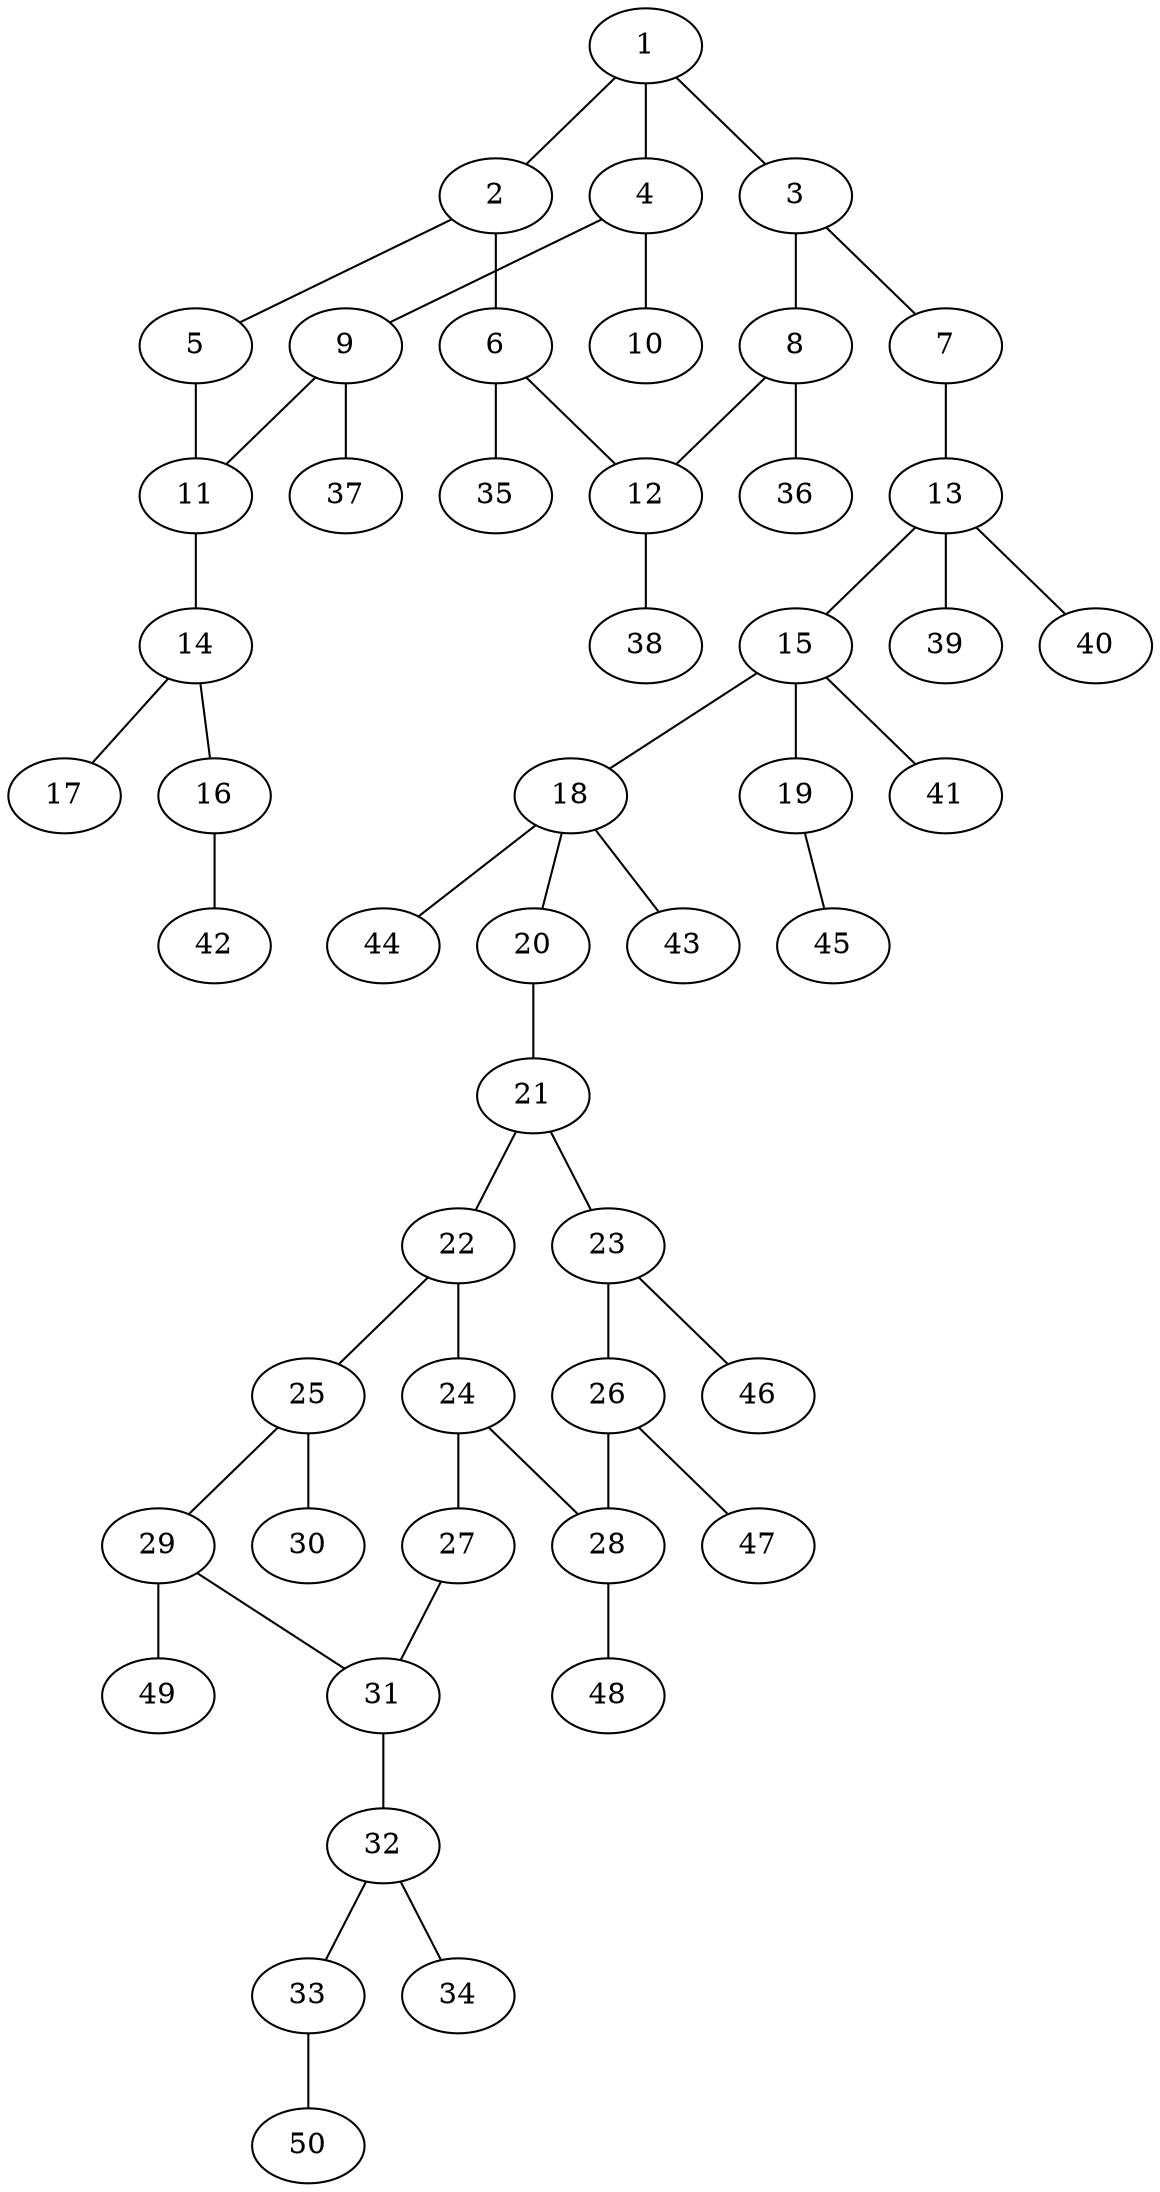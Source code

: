 graph molecule_3990 {
	1	 [chem=C];
	2	 [chem=C];
	1 -- 2	 [valence=2];
	3	 [chem=C];
	1 -- 3	 [valence=1];
	4	 [chem=C];
	1 -- 4	 [valence=1];
	5	 [chem=O];
	2 -- 5	 [valence=1];
	6	 [chem=C];
	2 -- 6	 [valence=1];
	7	 [chem=O];
	3 -- 7	 [valence=1];
	8	 [chem=C];
	3 -- 8	 [valence=2];
	9	 [chem=C];
	4 -- 9	 [valence=1];
	10	 [chem=O];
	4 -- 10	 [valence=2];
	11	 [chem=C];
	5 -- 11	 [valence=1];
	12	 [chem=C];
	6 -- 12	 [valence=2];
	35	 [chem=H];
	6 -- 35	 [valence=1];
	13	 [chem=C];
	7 -- 13	 [valence=1];
	8 -- 12	 [valence=1];
	36	 [chem=H];
	8 -- 36	 [valence=1];
	9 -- 11	 [valence=2];
	37	 [chem=H];
	9 -- 37	 [valence=1];
	14	 [chem=C];
	11 -- 14	 [valence=1];
	38	 [chem=H];
	12 -- 38	 [valence=1];
	15	 [chem=C];
	13 -- 15	 [valence=1];
	39	 [chem=H];
	13 -- 39	 [valence=1];
	40	 [chem=H];
	13 -- 40	 [valence=1];
	16	 [chem=O];
	14 -- 16	 [valence=1];
	17	 [chem=O];
	14 -- 17	 [valence=2];
	18	 [chem=C];
	15 -- 18	 [valence=1];
	19	 [chem=O];
	15 -- 19	 [valence=1];
	41	 [chem=H];
	15 -- 41	 [valence=1];
	42	 [chem=H];
	16 -- 42	 [valence=1];
	20	 [chem=O];
	18 -- 20	 [valence=1];
	43	 [chem=H];
	18 -- 43	 [valence=1];
	44	 [chem=H];
	18 -- 44	 [valence=1];
	45	 [chem=H];
	19 -- 45	 [valence=1];
	21	 [chem=C];
	20 -- 21	 [valence=1];
	22	 [chem=C];
	21 -- 22	 [valence=1];
	23	 [chem=C];
	21 -- 23	 [valence=2];
	24	 [chem=C];
	22 -- 24	 [valence=2];
	25	 [chem=C];
	22 -- 25	 [valence=1];
	26	 [chem=C];
	23 -- 26	 [valence=1];
	46	 [chem=H];
	23 -- 46	 [valence=1];
	27	 [chem=O];
	24 -- 27	 [valence=1];
	28	 [chem=C];
	24 -- 28	 [valence=1];
	29	 [chem=C];
	25 -- 29	 [valence=1];
	30	 [chem=O];
	25 -- 30	 [valence=2];
	26 -- 28	 [valence=2];
	47	 [chem=H];
	26 -- 47	 [valence=1];
	31	 [chem=C];
	27 -- 31	 [valence=1];
	48	 [chem=H];
	28 -- 48	 [valence=1];
	29 -- 31	 [valence=2];
	49	 [chem=H];
	29 -- 49	 [valence=1];
	32	 [chem=C];
	31 -- 32	 [valence=1];
	33	 [chem=O];
	32 -- 33	 [valence=1];
	34	 [chem=O];
	32 -- 34	 [valence=2];
	50	 [chem=H];
	33 -- 50	 [valence=1];
}
